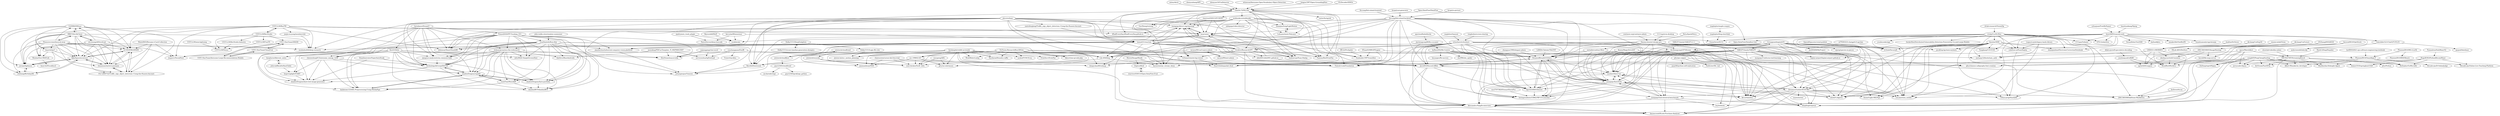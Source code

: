digraph G {
"wzc570738205/smartParsePro" -> "boringstudents/CHMLFRP-UI-Launcher" ["e"=1]
"outtable/confuse-9live" -> "SteamedBread2333/dctc" ["e"=1]
"outtable/confuse-9live" -> "Javis603/Discord-AIBot" ["e"=1]
"outtable/confuse-9live" -> "sun-jiao/osea_mobile" ["e"=1]
"outtable/confuse-9live" -> "mangopy/AutoTools" ["e"=1]
"lyc8503/2021-nju-software-engineering-textbook" -> "PhoenixZ810/OmniAlign-V" ["e"=1]
"USTCLLM/RecStudio" -> "USTCLLM/RecStudio-Industry"
"USTCLLM/RecStudio" -> "USTCLLM/RecFM"
"USTCLLM/RecStudio" -> "USTCLLM/FuxiTS"
"USTCLLM/RecStudio" -> "USTC-StarTeam/DR4SR"
"USTCLLM/RecStudio" -> "USTCLLM/Nexus"
"Pymmdrza/SoloMinerV2" -> "HugoXOX3/PythonBitcoinMiner" ["e"=1]
"Ytimed2020/PP-Tracking_GUi" -> "TechnologyAiGroup/DACER"
"Ytimed2020/PP-Tracking_GUi" -> "shadowDragons/rapidle"
"Ytimed2020/PP-Tracking_GUi" -> "itshyao/proxyless-llm-websearch"
"Ytimed2020/PP-Tracking_GUi" -> "balaboom123/ASL-Preprocessing-Using-MediaPipe"
"Ytimed2020/PP-Tracking_GUi" -> "jiangxue-analysis/nvim.comment-hide"
"Ytimed2020/PP-Tracking_GUi" -> "shadowDragons/byte-portfolio"
"Ytimed2020/PP-Tracking_GUi" -> "trashTian/MuLAAIP"
"Ytimed2020/PP-Tracking_GUi" -> "dianbaoBOT/dianbaoBOT"
"Ytimed2020/PP-Tracking_GUi" -> "chenweilong915/awesome_energy_LLM"
"Ytimed2020/PP-Tracking_GUi" -> "jianzhichun/industrial-computer-vision-platform"
"Ytimed2020/PP-Tracking_GUi" -> "jichangwajue/Tsmeow"
"Ytimed2020/PP-Tracking_GUi" -> "Johonsoy/SmartStashDB"
"Ytimed2020/PP-Tracking_GUi" -> "IvanHanloth/Boss-Key"
"Ytimed2020/PP-Tracking_GUi" -> "ShwStone/mcp-oi-wiki"
"Ytimed2020/PP-Tracking_GUi" -> "ielts0826/-SimpleScreenShot"
"apecloud/kubeblocks" -> "jinchengyang98/Re-ccscaner" ["e"=1]
"continew-org/continew-admin" -> "Daymychen/art-design-pro" ["e"=1]
"zhangyao1990/elegant-admin" -> "SteamedBread2333/dctc" ["e"=1]
"USTCLLM/FuxiTS" -> "USTCLLM/Nexus"
"USTCLLM/mini-lightning" -> "USTCLLM/Nexus"
"1229984599/nav" -> "xl1393/EMLDDMM"
"1229984599/nav" -> "AkkoSpace/ai-extract"
"1229984599/nav" -> "jwrepo/lightjson"
"1229984599/nav" -> "FLC-2005722/Traffic_sign_object_detection--Using-the-Huawei-Ascend--"
"1229984599/nav" -> "wllzhang/BirthdayRS"
"1229984599/nav" -> "itmanmax/mylove-pastpain"
"1229984599/nav" -> "HRET-Dev/AiClient"
"kercylan98/minotaur" -> "rocklile/abc"
"kercylan98/minotaur" -> "VisionVerse/SCCL"
"kercylan98/minotaur" -> "NaiveSteven/ideaz-lowcode"
"mlzxy/devit" -> "YifanXu74/MQ-Det" ["e"=1]
"Waite0603/Resume-vCard-Collection" -> "itmanmax/mylove-pastpain"
"Waite0603/Resume-vCard-Collection" -> "xl1393/EMLDDMM"
"Waite0603/Resume-vCard-Collection" -> "Jsaperrr/SocialNext"
"Waite0603/Resume-vCard-Collection" -> "FLC-2005722/Traffic_sign_object_detection--Using-the-Huawei-Ascend--"
"1111mp/nvm-desktop" -> "Daymychen/art-design-pro" ["e"=1]
"shenyunhang/APE" -> "YifanXu74/MQ-Det" ["e"=1]
"DYZhang09/SAM3D" -> "LMD0311/HERMES"
"DYZhang09/SAM3D" -> "PJLab-ADG/DetZero" ["e"=1]
"zhenyuw16/UniDetector" -> "YifanXu74/MQ-Det" ["e"=1]
"YifanXu74/MQ-Det" -> "mangopy/direct-rag-learning"
"YifanXu74/MQ-Det" -> "RavelloH/zestsend"
"YifanXu74/MQ-Det" -> "iocjs/unioc"
"YifanXu74/MQ-Det" -> "ifSadEveryDay/ifSadEveryDay.github.io"
"YifanXu74/MQ-Det" -> "Sunleader1997/transflow"
"YifanXu74/MQ-Det" -> "thalloerupt/Eazy-Dialog"
"YifanXu74/MQ-Det" -> "QuanjianSong/LightMotion"
"YifanXu74/MQ-Det" -> "FantasyBee/EchoPan"
"YifanXu74/MQ-Det" -> "Scodive/ResearchGPT"
"YifanXu74/MQ-Det" -> "GavZheng/wutong"
"YifanXu74/MQ-Det" -> "lumia431/reaction"
"YifanXu74/MQ-Det" -> "webhookx-io/webhookx"
"YifanXu74/MQ-Det" -> "meterXu/xgrok"
"YifanXu74/MQ-Det" -> "Luhuanz/meet-Pok-mon"
"YifanXu74/MQ-Det" -> "liyown/nextjs_stream_demo"
"witnessai/Awesome-Open-Vocabulary-Object-Detection" -> "YifanXu74/MQ-Det" ["e"=1]
"dilab-zju/self-speculative-decoding" -> "junzhang-zj/LoRAM" ["e"=1]
"liyupi/yuzi-generator" -> "lhccong/fish-island-backend" ["e"=1]
"HuLaSpark/HuLa" -> "Daymychen/art-design-pro" ["e"=1]
"opsre/WatchAlert" -> "jerryyudev/bjeea" ["e"=1]
"opsre/WatchAlert" -> "ZnDong/wget4Nginx" ["e"=1]
"opsre/WatchAlert" -> "dingdinglz/openai" ["e"=1]
"opsre/WatchAlert" -> "2061360308/InkStone-Markdown" ["e"=1]
"opsre/WatchAlert" -> "shizhl/CoAgents" ["e"=1]
"opsre/WatchAlert" -> "THUNLP-MT/StreamingBench" ["e"=1]
"lmarch2/pcf" -> "itmanmax/mylove-pastpain"
"lmarch2/pcf" -> "WenhaoYou1/WATLife"
"lmarch2/pcf" -> "AkkoSpace/ai-extract"
"lmarch2/pcf" -> "jwrepo/lightjson"
"a37836323/-chatgpt4.0-api-key" -> "h1thub/SecureJS" ["e"=1]
"LAMDA-Tabular/TALENT" -> "SteamedBread2333/dctc" ["e"=1]
"longzw1997/Open-GroundingDino" -> "YifanXu74/MQ-Det" ["e"=1]
"john-walks-slow/window-summoner" -> "IvanHanloth/Boss-Key" ["e"=1]
"DreamersGather/D14UIKit" -> "sun-jiao/osea_mobile"
"DreamersGather/D14UIKit" -> "mangopy/AutoTools"
"DreamersGather/D14UIKit" -> "shizhl/CoAgents"
"DreamersGather/D14UIKit" -> "mackee3/best-tizi"
"DreamersGather/D14UIKit" -> "Alt-er/timebox"
"DreamersGather/D14UIKit" -> "dingdinglz/openai"
"DreamersGather/D14UIKit" -> "YZhao-prog/SharkDB"
"DreamersGather/D14UIKit" -> "linyaocrush/DLsite-Purchase-Analyzer"
"DreamersGather/D14UIKit" -> "thuiar/Light-MILPopt" ["e"=1]
"DreamersGather/D14UIKit" -> "mazezen/zen" ["e"=1]
"DreamersGather/D14UIKit" -> "2061360308/InkStone-Markdown"
"DreamersGather/D14UIKit" -> "mangopy/tool-retrieval-benchmark"
"DreamersGather/D14UIKit" -> "Alessandro-Pang/fe-interview"
"zhh2001/zhh2001.github.io" -> "Javis603/Discord-AIBot"
"zhh2001/zhh2001.github.io" -> "mangopy/direct-rag-learning"
"UX-Decoder/DINOv" -> "YifanXu74/MQ-Det" ["e"=1]
"shizhl/CoAgents" -> "mackee3/best-tizi"
"xxxupeng/ADL" -> "qfcy/no-subclasses" ["e"=1]
"xxxupeng/ADL" -> "cool-chicken/Swift_Ielts" ["e"=1]
"epoll-j/auto_track_plugin" -> "rocklile/abc"
"epoll-j/auto_track_plugin" -> "NaiveSteven/ideaz-lowcode"
"HugoXOX3/PythonBitcoinMiner" -> "cool-chicken/Swift_Ielts"
"HugoXOX3/PythonBitcoinMiner" -> "domie1010/springboot1020"
"HugoXOX3/PythonBitcoinMiner" -> "Decade-qiu/Online-Live-Teaching-Platform"
"HugoXOX3/PythonBitcoinMiner" -> "HeZephyr/GoMicroKit"
"tonghohin/screen-sharing" -> "echoshare/echoshare" ["e"=1]
"USTCLLM/RecFM" -> "iocjs/unioc"
"USTCLLM/RecFM" -> "lumia431/reaction"
"USTCLLM/RecFM" -> "woshizhu444/deep-research"
"USTCLLM/RecFM" -> "USTCLLM/RecStudio"
"USTCLLM/RecFM" -> "Jsaperrr/SocialNext"
"USTCLLM/RecFM" -> "juejin-wuyang/memberclub"
"USTCLLM/RecFM" -> "ifSadEveryDay/ifSadEveryDay.github.io"
"USTCLLM/RecFM" -> "Johonsoy/SmartStashDB"
"USTCLLM/RecFM" -> "xl1393/EMLDDMM"
"USTCLLM/RecFM" -> "AkkoSpace/ai-extract"
"USTCLLM/RecFM" -> "jwrepo/lightjson"
"Daymychen/art-design-pro" -> "Qpu523/HDI-Dataset"
"Daymychen/art-design-pro" -> "mangopy/AutoTools"
"Daymychen/art-design-pro" -> "mackee3/best-tizi"
"Daymychen/art-design-pro" -> "SteamedBread2333/dctc"
"Daymychen/art-design-pro" -> "Qi-Zhangyang/GPT4Scene"
"Daymychen/art-design-pro" -> "Alessandro-Pang/fe-interview"
"Daymychen/art-design-pro" -> "dingdinglz/openai"
"Daymychen/art-design-pro" -> "Javis603/Discord-AIBot"
"Daymychen/art-design-pro" -> "shizhl/CoAgents"
"Daymychen/art-design-pro" -> "DreamersGather/D14UIKit"
"Daymychen/art-design-pro" -> "outtable/confuse-9live" ["e"=1]
"Daymychen/art-design-pro" -> "thuiar/Light-MILPopt" ["e"=1]
"Daymychen/art-design-pro" -> "sun-jiao/osea_mobile"
"Daymychen/art-design-pro" -> "mangopy/tool-retrieval-benchmark"
"Daymychen/art-design-pro" -> "Alt-er/timebox"
"cyhuajuan/FreeReNamer" -> "bent2685/transok-wails" ["e"=1]
"liyupi/yu-picture" -> "lhccong/fish-island-backend" ["e"=1]
"flymin/MagicDriveDiT" -> "Alt-er/timebox" ["e"=1]
"flymin/MagicDriveDiT" -> "SteamedBread2333/dctc" ["e"=1]
"flymin/MagicDriveDiT" -> "mangopy/AutoTools" ["e"=1]
"Open-DataFlow/DataFlow" -> "Open-DataFlow/Dataflow-Gen" ["e"=1]
"Open-DataFlow/DataFlow" -> "starriver030515/FUSION" ["e"=1]
"qfcy/pyc-zipper" -> "pypy66/python-self-replication"
"qfcy/pyc-zipper" -> "qfcy/chinese-calligraphy-font-creation"
"qfcy/pyc-zipper" -> "Thefirster/Db_Lab"
"dk-liang/UniSeg3D" -> "LMD0311/HERMES" ["e"=1]
"showlab/videollm-online" -> "THUNLP-MT/StreamingBench" ["e"=1]
"SkyworkAI/MoH" -> "rocklile/abc" ["e"=1]
"byRen2002/Re-Centris" -> "SteamedBread2333/dctc"
"byRen2002/Re-Centris" -> "Qpu523/HDI-Dataset"
"byRen2002/Re-Centris" -> "xhs996/xhs_spider" ["e"=1]
"byRen2002/Re-Centris" -> "Alt-er/timebox"
"byRen2002/Re-Centris" -> "boringstudents/CHMLFRP-UI-Launcher"
"byRen2002/Re-Centris" -> "heyangxu/Re-movery"
"USTC-StarTeam/DR4SR" -> "USTC-StarTeam/ChemEval"
"USTC-StarTeam/DR4SR" -> "USTC-StarTeam/Awesome-Large-Recommendation-Models"
"mangopy/AutoTools" -> "mackee3/best-tizi"
"mangopy/AutoTools" -> "Alt-er/timebox"
"mangopy/AutoTools" -> "SteamedBread2333/dctc"
"mangopy/AutoTools" -> "Qpu523/HDI-Dataset"
"mangopy/AutoTools" -> "shizhl/CoAgents"
"mangopy/AutoTools" -> "boringstudents/CHMLFRP-UI-Launcher"
"mangopy/AutoTools" -> "DreamersGather/D14UIKit"
"mangopy/AutoTools" -> "Alessandro-Pang/fe-interview"
"limuloo/3DIS" -> "YZhao-prog/SharkDB"
"limuloo/3DIS" -> "sun-jiao/osea_mobile"
"limuloo/3DIS" -> "DreamersGather/D14UIKit"
"limuloo/3DIS" -> "zhaoqianbiao/ElectronicCorrectionNotebook"
"limuloo/3DIS" -> "metang12/blockchain_auth"
"limuloo/3DIS" -> "h1thub/SecureJS"
"limuloo/3DIS" -> "2061360308/InkStone-Markdown"
"limuloo/3DIS" -> "javaKing-lgy/mini-mybatis" ["e"=1]
"limuloo/3DIS" -> "WoodRichWorld/cs"
"limuloo/3DIS" -> "codefuse-ai/EasyDeploy"
"limuloo/3DIS" -> "shizhl/CoAgents"
"limuloo/3DIS" -> "thuiar/Light-MILPopt" ["e"=1]
"limuloo/3DIS" -> "Fangkang515/CE3D" ["e"=1]
"limuloo/3DIS" -> "Alt-er/timebox"
"limuloo/3DIS" -> "Qi-Zhangyang/GPT4Scene"
"mapleplus/feng-shortlink" -> "VisionVerse/SCCL"
"dvlab-research/VisionZip" -> "ictnlp/LLaVA-Mini" ["e"=1]
"mapleplus/maple-coupon" -> "mapleplus/feng-shortlink"
"webhookx-io/webhookx" -> "iocjs/unioc"
"webhookx-io/webhookx" -> "ifSadEveryDay/ifSadEveryDay.github.io"
"webhookx-io/webhookx" -> "thalloerupt/Eazy-Dialog"
"webhookx-io/webhookx" -> "Sunleader1997/transflow"
"webhookx-io/webhookx" -> "mangopy/direct-rag-learning"
"webhookx-io/webhookx" -> "FantasyBee/EchoPan"
"webhookx-io/webhookx" -> "woshizhu444/deep-research"
"webhookx-io/webhookx" -> "QuanjianSong/LightMotion"
"webhookx-io/webhookx" -> "Fnlock1/codeFoundation"
"webhookx-io/webhookx" -> "GavZheng/wutong"
"webhookx-io/webhookx" -> "nidepapa/video-director"
"webhookx-io/webhookx" -> "Luhuanz/meet-Pok-mon"
"webhookx-io/webhookx" -> "liyown/nextjs_stream_demo"
"webhookx-io/webhookx" -> "Startr4ck/impacket-rbcd"
"webhookx-io/webhookx" -> "Johonsoy/SmartStashDB"
"sunshangquan/EnsIR" -> "Trnix/cf-ip-ddns"
"sunshangquan/EnsIR" -> "servicesshua/tgDowload"
"sunshangquan/EnsIR" -> "ShwStone/mcp-oi-wiki"
"sunshangquan/EnsIR" -> "EchoSecv/EchoPan"
"PhoenixZ810/MG-LLaVA" -> "PhoenixZ810/RISEBench" ["e"=1]
"PhoenixZ810/MG-LLaVA" -> "PhoenixZ810/OmniAlign-V"
"zetxtech/cloudfreed" -> "zetxtech/wssocks"
"zetxtech/cloudfreed" -> "zetxtech/cloudflyer"
"USTC-StarTeam/ChemEval" -> "USTC-StarTeam/Awesome-Large-Recommendation-Models"
"USTC-StarTeam/ChemEval" -> "USTC-StarTeam/DR4SR"
"USTC-StarTeam/Awesome-Large-Recommendation-Models" -> "USTC-StarTeam/ChemEval"
"USTC-StarTeam/Awesome-Large-Recommendation-Models" -> "USTC-StarTeam/DR4SR"
"Qpu523/HDI-Dataset" -> "SteamedBread2333/dctc"
"Qpu523/HDI-Dataset" -> "boringstudents/CHMLFRP-UI-Launcher"
"THUNLP-MT/StreamingBench" -> "HeZephyr/GoMicroKit"
"THUNLP-MT/StreamingBench" -> "ArtOcean/FastSFile"
"THUNLP-MT/StreamingBench" -> "Albert-Weasker/ai_developer"
"THUNLP-MT/StreamingBench" -> "Markbarkar/Arknight-Agent"
"THUNLP-MT/StreamingBench" -> "jerryyudev/bjeea"
"THUNLP-MT/StreamingBench" -> "qfcy/chinese-calligraphy-font-creation"
"THUNLP-MT/StreamingBench" -> "dingdinglz/openai"
"THUNLP-MT/StreamingBench" -> "qfcy/Python"
"USTCLLM/RecStudio-Industry" -> "USTCLLM/Nexus"
"trashTian/MuLAAIP" -> "shadowDragons/rapidle"
"trashTian/MuLAAIP" -> "dianbaoBOT/dianbaoBOT"
"trashTian/MuLAAIP" -> "balaboom123/ASL-Preprocessing-Using-MediaPipe"
"hesphoros/libevent_notes" -> "jehovahBlack/luHashTable"
"hesphoros/libevent_notes" -> "shadowDragons/byte-text-image-generator"
"IvanHanloth/Boss-Key" -> "jiangxue-analysis/nvim.comment-hide"
"IvanHanloth/Boss-Key" -> "TechnologyAiGroup/DACER"
"IvanHanloth/Boss-Key" -> "shadowDragons/rapidle"
"IvanHanloth/Boss-Key" -> "itshyao/proxyless-llm-websearch"
"IvanHanloth/Boss-Key" -> "balaboom123/ASL-Preprocessing-Using-MediaPipe"
"IvanHanloth/Boss-Key" -> "RavelloH/zestsend"
"IvanHanloth/Boss-Key" -> "jianzhichun/industrial-computer-vision-platform"
"IvanHanloth/Boss-Key" -> "trashTian/MuLAAIP"
"IvanHanloth/Boss-Key" -> "jichangwajue/Tsmeow"
"IvanHanloth/Boss-Key" -> "Johonsoy/SmartStashDB"
"IvanHanloth/Boss-Key" -> "dianbaoBOT/dianbaoBOT"
"IvanHanloth/Boss-Key" -> "Lily-404/blog"
"IvanHanloth/Boss-Key" -> "shadowDragons/byte-portfolio"
"IvanHanloth/Boss-Key" -> "QmDeve/BaseAndroidx"
"IvanHanloth/Boss-Key" -> "ielts0826/-SimpleScreenShot"
"zksdog-xyz/web3-monitor" -> "ag3nt420/csagent"
"zksdog-xyz/web3-monitor" -> "WoodRichWorld/cs"
"menoking/PIDCarTemplate_TI_MSPM0G3507" -> "QmDeve/BaseAndroidx"
"menoking/PIDCarTemplate_TI_MSPM0G3507" -> "servicesshua/tgDowload"
"menoking/PIDCarTemplate_TI_MSPM0G3507" -> "ShwStone/mcp-oi-wiki"
"ZegLeo/fluid" -> "starriver030515/Open-DataFlow-Eval"
"lingeringlight/START" -> "shadowDragons/byte-text-image-generator"
"starriver030515/Open-DataFlow-Eval" -> "ZegLeo/fluid"
"balaboom123/ASL-Preprocessing-Using-MediaPipe" -> "shadowDragons/rapidle"
"OpenAISpace/ai-trend-publish" -> "h1thub/SecureJS" ["e"=1]
"starriver030515/FUSION" -> "thalloerupt/Eazy-Dialog"
"starriver030515/FUSION" -> "Lily-404/blog"
"starriver030515/FUSION" -> "mangopy/direct-rag-learning"
"starriver030515/FUSION" -> "iocjs/unioc"
"jinchengyang98/Re-ccscaner" -> "byRen2002/Re-Centris"
"jinchengyang98/Re-ccscaner" -> "boringstudents/CHMLFRP-UI-Launcher"
"ictnlp/LLaVA-Mini" -> "zhaoqianbiao/ElectronicCorrectionNotebook"
"ictnlp/LLaVA-Mini" -> "sun-jiao/osea_mobile"
"ictnlp/LLaVA-Mini" -> "codefuse-ai/EasyDeploy"
"ictnlp/LLaVA-Mini" -> "thuiar/Light-MILPopt" ["e"=1]
"ictnlp/LLaVA-Mini" -> "ZackerRoo/Distributed-Vulnerability-Detection-Powered-by-Go-and-Large-Models" ["e"=1]
"ictnlp/LLaVA-Mini" -> "Fangkang515/CE3D" ["e"=1]
"ictnlp/LLaVA-Mini" -> "VisionVerse/SCCL"
"ictnlp/LLaVA-Mini" -> "DreamersGather/D14UIKit"
"ictnlp/LLaVA-Mini" -> "VPN-Geeko/free" ["e"=1]
"ictnlp/LLaVA-Mini" -> "youdeyunke/app" ["e"=1]
"ictnlp/LLaVA-Mini" -> "CCCpan/Gebaini"
"ictnlp/LLaVA-Mini" -> "shizhl/CoAgents"
"ictnlp/LLaVA-Mini" -> "limuloo/3DIS"
"ictnlp/LLaVA-Mini" -> "YZhao-prog/SharkDB"
"ictnlp/LLaVA-Mini" -> "2061360308/InkStone-Markdown"
"DolbyUUU/DeepEnlighten" -> "DolbyUUU/Logic-RL-Lite"
"DolbyUUU/DeepEnlighten" -> "DolbyUUU/event-timeline-generation-olympics"
"hanshuaikang/Nping" -> "bent2685/transok-wails" ["e"=1]
"Groupguanfang/arkTS" -> "SteamedBread2333/dctc"
"Groupguanfang/arkTS" -> "mangopy/AutoTools"
"Groupguanfang/arkTS" -> "boringstudents/CHMLFRP-UI-Launcher"
"Groupguanfang/arkTS" -> "Qpu523/HDI-Dataset"
"Groupguanfang/arkTS" -> "shizhl/CoAgents"
"Groupguanfang/arkTS" -> "Alt-er/timebox"
"Groupguanfang/arkTS" -> "mackee3/best-tizi"
"Groupguanfang/arkTS" -> "hajimi-airport/hajimi-airport.github.io"
"Groupguanfang/arkTS" -> "sun-jiao/osea_mobile"
"Groupguanfang/arkTS" -> "jie200408/MyProject" ["e"=1]
"Groupguanfang/arkTS" -> "h1thub/SecureJS"
"Groupguanfang/arkTS" -> "DreamersGather/D14UIKit"
"Groupguanfang/arkTS" -> "siporg/species-in-pieces" ["e"=1]
"Groupguanfang/arkTS" -> "javaKing-lgy/mini-mybatis" ["e"=1]
"Groupguanfang/arkTS" -> "VARGPT-family/VARGPT"
"juejin-wuyang/memberclub" -> "woshizhu444/deep-research"
"HRET-Dev/AiClient" -> "FLC-2005722/Traffic_sign_object_detection--Using-the-Huawei-Ascend--"
"HRET-Dev/AiClient" -> "itmanmax/mylove-pastpain"
"HRET-Dev/AiClient" -> "AkkoSpace/ai-extract"
"HRET-Dev/AiClient" -> "lmarch2/pcf"
"HRET-Dev/AiClient" -> "1229984599/nav"
"HRET-Dev/AiClient" -> "Pleasurecruise/linux-do-mcp"
"HRET-Dev/AiClient" -> "jwrepo/lightjson"
"HRET-Dev/AiClient" -> "wb-hwang/AINovelLab"
"HRET-Dev/AiClient" -> "xl1393/EMLDDMM"
"HRET-Dev/AiClient" -> "woshizhu444/deep-research"
"HRET-Dev/AiClient" -> "WenhaoYou1/WATLife"
"lumia431/reaction" -> "iocjs/unioc"
"lumia431/reaction" -> "mangopy/direct-rag-learning"
"lumia431/reaction" -> "RavelloH/zestsend"
"lumia431/reaction" -> "Javis603/Discord-AIBot"
"lumia431/reaction" -> "Scodive/ResearchGPT"
"lumia431/reaction" -> "woshizhu444/deep-research"
"lumia431/reaction" -> "Johonsoy/SmartStashDB"
"lumia431/reaction" -> "jichangwajue/Tsmeow"
"lumia431/reaction" -> "Jsaperrr/SocialNext"
"lumia431/reaction" -> "Lily-404/blog"
"lumia431/reaction" -> "jianzhichun/industrial-computer-vision-platform"
"lumia431/reaction" -> "FantasyBee/EchoPan"
"lumia431/reaction" -> "zhh2001/zhh2001.github.io"
"lumia431/reaction" -> "thalloerupt/Eazy-Dialog"
"lumia431/reaction" -> "SteamedBread2333/dctc"
"xl1393/EMLDDMM" -> "itmanmax/mylove-pastpain"
"xl1393/EMLDDMM" -> "AkkoSpace/ai-extract"
"xl1393/EMLDDMM" -> "FLC-2005722/Traffic_sign_object_detection--Using-the-Huawei-Ascend--"
"wb-hwang/AINovelLab" -> "HRET-Dev/AiClient"
"wb-hwang/AINovelLab" -> "jwrepo/lightjson"
"wb-hwang/AINovelLab" -> "FLC-2005722/Traffic_sign_object_detection--Using-the-Huawei-Ascend--"
"wb-hwang/AINovelLab" -> "itmanmax/mylove-pastpain"
"wb-hwang/AINovelLab" -> "AkkoSpace/ai-extract"
"wb-hwang/AINovelLab" -> "woshizhu444/deep-research"
"wb-hwang/AINovelLab" -> "1229984599/nav"
"wb-hwang/AINovelLab" -> "xl1393/EMLDDMM"
"wb-hwang/AINovelLab" -> "WenhaoYou1/WATLife"
"iocjs/unioc" -> "mangopy/direct-rag-learning"
"iocjs/unioc" -> "FantasyBee/EchoPan"
"iocjs/unioc" -> "lumia431/reaction"
"AkkoSpace/ai-extract" -> "jwrepo/lightjson"
"AkkoSpace/ai-extract" -> "wllzhang/BirthdayRS"
"AkkoSpace/ai-extract" -> "itmanmax/mylove-pastpain"
"AkkoSpace/ai-extract" -> "xl1393/EMLDDMM"
"jwrepo/lightjson" -> "AkkoSpace/ai-extract"
"jwrepo/lightjson" -> "wllzhang/BirthdayRS"
"mangopy/tool-retrieval-benchmark" -> "Alessandro-Pang/fe-interview"
"mangopy/tool-retrieval-benchmark" -> "linyaocrush/DLsite-Purchase-Analyzer"
"mangopy/tool-retrieval-benchmark" -> "mackee3/best-tizi"
"mangopy/tool-retrieval-benchmark" -> "ixcj/website"
"mangopy/tool-retrieval-benchmark" -> "mangopy/AutoTools"
"mangopy/tool-retrieval-benchmark" -> "dingdinglz/openai"
"xiaomi-mlab/Orion" -> "LMD0311/HERMES" ["e"=1]
"maplelost/lazyeat" -> "echoshare/echoshare" ["e"=1]
"LMD0311/HERMES" -> "WoodRichWorld/cs"
"LMD0311/HERMES" -> "ag3nt420/csagent"
"LMD0311/HERMES" -> "zksdog-xyz/web3-monitor"
"LMD0311/HERMES" -> "metang12/blockchain_auth"
"LMD0311/HERMES" -> "2061360308/InkStone-Markdown"
"dk-liang/UniFuture" -> "LMD0311/HERMES" ["e"=1]
"SYuan03/MM-IFEngine" -> "PhoenixZ810/OmniAlign-V" ["e"=1]
"SYuan03/MM-IFEngine" -> "Sunleader1997/transflow" ["e"=1]
"SYuan03/MM-IFEngine" -> "liyown/nextjs_stream_demo" ["e"=1]
"shalfun/DriVerse" -> "LMD0311/HERMES" ["e"=1]
"chenweilong915/awesome_energy_LLM" -> "TechnologyAiGroup/DACER"
"chenweilong915/awesome_energy_LLM" -> "shadowDragons/byte-text-image-generator"
"chenweilong915/awesome_energy_LLM" -> "shadowDragons/rapidle"
"chenweilong915/awesome_energy_LLM" -> "lingeringlight/START"
"chenweilong915/awesome_energy_LLM" -> "balaboom123/ASL-Preprocessing-Using-MediaPipe"
"bent2685/transok-wails" -> "zhaoqianbiao/ElectronicCorrectionNotebook"
"bent2685/transok-wails" -> "amakerlife/OneBotZX"
"bent2685/transok-wails" -> "VisionVerse/SCCL"
"bent2685/transok-wails" -> "VPN-Geeko/free" ["e"=1]
"bent2685/transok-wails" -> "CCCpan/Gebaini"
"bent2685/transok-wails" -> "huanhuanonly/cpp-kwargs" ["e"=1]
"bent2685/transok-wails" -> "rocklile/abc"
"bent2685/transok-wails" -> "codefuse-ai/EasyDeploy"
"bent2685/transok-wails" -> "YesianRohn/TextSSR"
"bent2685/transok-wails" -> "daifua/kfjlcx" ["e"=1]
"bent2685/transok-wails" -> "javaKing-lgy/mini-mybatis" ["e"=1]
"bent2685/transok-wails" -> "sun-jiao/osea_mobile"
"bent2685/transok-wails" -> "Open-DataFlow/Dataflow-Gen"
"bent2685/transok-wails" -> "anderweenfel/abcefg"
"bent2685/transok-wails" -> "tomridder521/ChatGPT-PLUS"
"LegacyLands/legacy-lands-library" -> "metang12/blockchain_auth"
"LegacyLands/legacy-lands-library" -> "codefuse-ai/EasyDeploy"
"LegacyLands/legacy-lands-library" -> "sun-jiao/osea_mobile"
"VARGPT-family/VARGPT-v1.1" -> "VARGPT-family/VARGPT" ["e"=1]
"yangb05/PengChengStarling" -> "ArtOcean/FastSFile"
"yangb05/PengChengStarling" -> "HeZephyr/GoMicroKit"
"yangb05/PengChengStarling" -> "Albert-Weasker/ai_developer"
"yangb05/PengChengStarling" -> "Markbarkar/Arknight-Agent"
"yangb05/PengChengStarling" -> "jerryyudev/bjeea"
"yangb05/PengChengStarling" -> "qfcy/chinese-calligraphy-font-creation"
"yangb05/PengChengStarling" -> "dingdinglz/openai"
"yangb05/PengChengStarling" -> "ixcj/website"
"yangb05/PengChengStarling" -> "Fnlock1/codeFoundation"
"yangb05/PengChengStarling" -> "ZnDong/wget4Nginx"
"yangb05/PengChengStarling" -> "domie1010/springboot1020"
"Moresl/ImageMinify" -> "ZegLeo/fluid"
"Moresl/ImageMinify" -> "liyown/nextjs_stream_demo"
"VARGPT-family/VARGPT" -> "boringstudents/CHMLFRP-UI-Launcher"
"VARGPT-family/VARGPT" -> "Qpu523/HDI-Dataset"
"VARGPT-family/VARGPT" -> "mangopy/AutoTools"
"VARGPT-family/VARGPT" -> "SteamedBread2333/dctc"
"VARGPT-family/VARGPT" -> "mackee3/best-tizi"
"VARGPT-family/VARGPT" -> "Alt-er/timebox"
"VARGPT-family/VARGPT" -> "hajimi-airport/hajimi-airport.github.io"
"VARGPT-family/VARGPT" -> "mangopy/tool-retrieval-benchmark"
"VARGPT-family/VARGPT" -> "mangopy/Confucius-tool-learning"
"VARGPT-family/VARGPT" -> "Alessandro-Pang/fe-interview"
"VARGPT-family/VARGPT" -> "Groupguanfang/arkTS"
"VARGPT-family/VARGPT" -> "shizhl/CoAgents"
"VARGPT-family/VARGPT" -> "linyaocrush/DLsite-Purchase-Analyzer"
"VARGPT-family/VARGPT" -> "DreamersGather/D14UIKit"
"VARGPT-family/VARGPT" -> "dingdinglz/openai"
"SteamedBread2333/dctc" -> "Qpu523/HDI-Dataset"
"SteamedBread2333/dctc" -> "Alt-er/timebox"
"SteamedBread2333/dctc" -> "mangopy/AutoTools"
"SteamedBread2333/dctc" -> "Javis603/Discord-AIBot"
"SteamedBread2333/dctc" -> "mackee3/best-tizi"
"SteamedBread2333/dctc" -> "boringstudents/CHMLFRP-UI-Launcher"
"lhccong/fish-island-backend" -> "Javis603/Discord-AIBot"
"lhccong/fish-island-backend" -> "123xiao/remote-log-viewer"
"lhccong/fish-island-backend" -> "Startr4ck/impacket-rbcd"
"lhccong/fish-island-backend" -> "Alessandro-Pang/fe-interview"
"lhccong/fish-island-backend" -> "Qpu523/HDI-Dataset"
"lhccong/fish-island-backend" -> "Fnlock1/codeFoundation"
"lhccong/fish-island-backend" -> "mackee3/best-tizi"
"lhccong/fish-island-backend" -> "iocjs/unioc"
"lhccong/fish-island-backend" -> "SteamedBread2333/dctc"
"lhccong/fish-island-backend" -> "Scodive/ResearchGPT"
"lhccong/fish-island-backend" -> "mangopy/direct-rag-learning"
"lhccong/fish-island-backend" -> "boringstudents/CHMLFRP-UI-Launcher"
"lhccong/fish-island-backend" -> "dongyuhao66/solanaj"
"lhccong/fish-island-backend" -> "linyaocrush/DLsite-Purchase-Analyzer"
"lhccong/fish-island-backend" -> "mangopy/AutoTools"
"mangopy/direct-rag-learning" -> "iocjs/unioc"
"mangopy/direct-rag-learning" -> "RavelloH/zestsend"
"mangopy/direct-rag-learning" -> "thalloerupt/Eazy-Dialog"
"zetxtech/cloudflyer" -> "gua12345/cloudfreed"
"zetxtech/cloudflyer" -> "zetxtech/cloudfreed"
"DolbyUUU/event-timeline-generation-olympics" -> "DolbyUUU/DeepEnlighten"
"DolbyUUU/Logic-RL-Lite" -> "jiewen-lai/ncc_motion_planning"
"lhccong/fish-island-frontend" -> "lhccong/fish-island-backend" ["e"=1]
"pluveto/daan" -> "jichangwajue/Tsmeow"
"pluveto/daan" -> "mangopy/direct-rag-learning"
"pluveto/daan" -> "jianzhichun/industrial-computer-vision-platform"
"pluveto/daan" -> "RavelloH/zestsend"
"pluveto/daan" -> "Lily-404/blog"
"pluveto/daan" -> "Javis603/Discord-AIBot"
"pluveto/daan" -> "TechnologyAiGroup/DACER"
"pluveto/daan" -> "Johonsoy/SmartStashDB"
"pluveto/daan" -> "Scodive/ResearchGPT"
"pluveto/daan" -> "jiangxue-analysis/nvim.comment-hide"
"pluveto/daan" -> "iocjs/unioc"
"pluveto/daan" -> "shadowDragons/byte-portfolio"
"pluveto/daan" -> "yantufenglang/Traffic_sign_object_detection--Using-the-Huawei-Ascend--"
"pluveto/daan" -> "liyown/nextjs_stream_demo"
"pluveto/daan" -> "lumia431/reaction"
"PhoenixZ810/OmniAlign-V" -> "Decade-qiu/Online-Live-Teaching-Platform"
"PhoenixZ810/OmniAlign-V" -> "HeZephyr/GoMicroKit"
"PhoenixZ810/OmniAlign-V" -> "Decade-qiu/D-OnlineJudge"
"PhoenixZ810/OmniAlign-V" -> "ArtOcean/FastSFile"
"PhoenixZ810/OmniAlign-V" -> "Albert-Weasker/ai_developer"
"PhoenixZ810/OmniAlign-V" -> "Markbarkar/Arknight-Agent"
"DuanInnovator/SuperAutoStudy" -> "shadowDragons/byte-text-image-generator"
"DuanInnovator/SuperAutoStudy" -> "TechnologyAiGroup/DACER"
"Qi-Zhangyang/GPT4Scene" -> "dingdinglz/openai"
"Qi-Zhangyang/GPT4Scene" -> "Qpu523/HDI-Dataset"
"Qi-Zhangyang/GPT4Scene" -> "Javis603/Discord-AIBot"
"Qi-Zhangyang/GPT4Scene" -> "mangopy/AutoTools"
"Qi-Zhangyang/GPT4Scene" -> "mackee3/best-tizi"
"Qi-Zhangyang/GPT4Scene" -> "Alessandro-Pang/fe-interview"
"Qi-Zhangyang/GPT4Scene" -> "Alt-er/timebox"
"Qi-Zhangyang/GPT4Scene" -> "DreamersGather/D14UIKit"
"Qi-Zhangyang/GPT4Scene" -> "SteamedBread2333/dctc"
"Qi-Zhangyang/GPT4Scene" -> "sun-jiao/osea_mobile"
"Qi-Zhangyang/GPT4Scene" -> "linyaocrush/DLsite-Purchase-Analyzer"
"Qi-Zhangyang/GPT4Scene" -> "boringstudents/CHMLFRP-UI-Launcher"
"Qi-Zhangyang/GPT4Scene" -> "mangopy/tool-retrieval-benchmark"
"Qi-Zhangyang/GPT4Scene" -> "YZhao-prog/SharkDB"
"Qi-Zhangyang/GPT4Scene" -> "metang12/blockchain_auth"
"bytedance/DreamO" -> "TechnologyAiGroup/DACER" ["e"=1]
"bytedance/DreamO" -> "itshyao/proxyless-llm-websearch" ["e"=1]
"bytedance/DreamO" -> "chenweilong915/awesome_energy_LLM" ["e"=1]
"bytedance/DreamO" -> "Koril33/bilix" ["e"=1]
"bytedance/DreamO" -> "shadowDragons/byte-text-image-generator" ["e"=1]
"bytedance/DreamO" -> "Ytimed2020/PP-Tracking_GUi" ["e"=1]
"bytedance/DreamO" -> "jiangxue-analysis/nvim.comment-hide" ["e"=1]
"bytedance/DreamO" -> "Johonsoy/SmartStashDB" ["e"=1]
"bytedance/DreamO" -> "shadowDragons/rapidle" ["e"=1]
"codefuse-ai/EasyDeploy" -> "YZhao-prog/SharkDB"
"EnVision-Research/Kiss3DGen" -> "jiewen-lai/ncc_motion_planning"
"EnVision-Research/Kiss3DGen" -> "jianmanlincjx/NSD"
"EnVision-Research/Kiss3DGen" -> "dongyuhao66/solanaj"
"EnVision-Research/Kiss3DGen" -> "Fnlock1/codeFoundation"
"EnVision-Research/Kiss3DGen" -> "likesrt/one-qrcode-php"
"EnVision-Research/Kiss3DGen" -> "NyxAzrael/foundry-raffle"
"EnVision-Research/Kiss3DGen" -> "Startr4ck/impacket-rbcd"
"EnVision-Research/Kiss3DGen" -> "zzc-1998/Q-SiT"
"EnVision-Research/Kiss3DGen" -> "cool-chicken/Swift_Ielts"
"EnVision-Research/Kiss3DGen" -> "ixcj/website"
"EnVision-Research/Kiss3DGen" -> "synbol/TCM-Nvwa"
"EnVision-Research/Kiss3DGen" -> "qfcy/no-subclasses"
"EnVision-Research/Kiss3DGen" -> "WishMelz/cLodop"
"EnVision-Research/Kiss3DGen" -> "123xiao/remote-log-viewer"
"EnVision-Research/Kiss3DGen" -> "dingdinglz/openai"
"Pleasurecruise/linux-do-mcp" -> "itmanmax/mylove-pastpain"
"Pleasurecruise/linux-do-mcp" -> "xl1393/EMLDDMM"
"Pleasurecruise/linux-do-mcp" -> "FLC-2005722/Traffic_sign_object_detection--Using-the-Huawei-Ascend--"
"Pleasurecruise/linux-do-mcp" -> "AkkoSpace/ai-extract"
"Pleasurecruise/linux-do-mcp" -> "WenhaoYou1/WATLife"
"Pleasurecruise/linux-do-mcp" -> "lmarch2/pcf"
"Pleasurecruise/linux-do-mcp" -> "HRET-Dev/AiClient"
"Pleasurecruise/linux-do-mcp" -> "wllzhang/BirthdayRS"
"Pleasurecruise/linux-do-mcp" -> "Jsaperrr/SocialNext"
"Pleasurecruise/linux-do-mcp" -> "jwrepo/lightjson"
"Pleasurecruise/linux-do-mcp" -> "woshizhu444/deep-research"
"Pleasurecruise/linux-do-mcp" -> "1229984599/nav"
"Luhuanz/meet-Pok-mon" -> "QuanjianSong/LightMotion"
"Javis603/Discord-AIBot" -> "Alessandro-Pang/fe-interview"
"Javis603/Discord-AIBot" -> "linyaocrush/DLsite-Purchase-Analyzer"
"Javis603/Discord-AIBot" -> "mackee3/best-tizi"
"Javis603/Discord-AIBot" -> "SteamedBread2333/dctc"
"Javis603/Discord-AIBot" -> "Qpu523/HDI-Dataset"
"Mark12Ding/Dispider" -> "THUNLP-MT/StreamingBench" ["e"=1]
"echoshare/echoshare" -> "Javis603/Discord-AIBot"
"echoshare/echoshare" -> "123xiao/remote-log-viewer"
"echoshare/echoshare" -> "Alessandro-Pang/fe-interview"
"echoshare/echoshare" -> "Qpu523/HDI-Dataset"
"echoshare/echoshare" -> "mackee3/best-tizi"
"echoshare/echoshare" -> "SteamedBread2333/dctc"
"echoshare/echoshare" -> "boringstudents/CHMLFRP-UI-Launcher"
"echoshare/echoshare" -> "Qi-Zhangyang/GPT4Scene"
"echoshare/echoshare" -> "Alt-er/timebox"
"echoshare/echoshare" -> "linyaocrush/DLsite-Purchase-Analyzer"
"echoshare/echoshare" -> "Startr4ck/impacket-rbcd"
"echoshare/echoshare" -> "Fnlock1/codeFoundation"
"echoshare/echoshare" -> "mangopy/AutoTools"
"echoshare/echoshare" -> "mangopy/tool-retrieval-benchmark"
"echoshare/echoshare" -> "Scodive/ResearchGPT"
"mackee3/best-tizi" -> "Alessandro-Pang/fe-interview"
"mackee3/best-tizi" -> "mangopy/AutoTools"
"JiuZero/z0scan" -> "2061360308/InkStone-Markdown" ["e"=1]
"linyaocrush/DLsite-Purchase-Analyzer" -> "Alessandro-Pang/fe-interview"
"Alessandro-Pang/fe-interview" -> "linyaocrush/DLsite-Purchase-Analyzer"
"Scodive/ResearchGPT" -> "Javis603/Discord-AIBot"
"Scodive/ResearchGPT" -> "iocjs/unioc"
"Scodive/ResearchGPT" -> "mangopy/direct-rag-learning"
"Scodive/ResearchGPT" -> "RavelloH/zestsend"
"Scodive/ResearchGPT" -> "zhh2001/zhh2001.github.io"
"Scodive/ResearchGPT" -> "thalloerupt/Eazy-Dialog"
"Scodive/ResearchGPT" -> "FantasyBee/EchoPan"
"Scodive/ResearchGPT" -> "Lily-404/blog"
"Scodive/ResearchGPT" -> "123xiao/remote-log-viewer"
"Scodive/ResearchGPT" -> "lumia431/reaction"
"Scodive/ResearchGPT" -> "Alessandro-Pang/fe-interview"
"chawuciren/cursor-ide-free-trial" -> "jianmanlincjx/NSD" ["e"=1]
"chawuciren/cursor-ide-free-trial" -> "cool-chicken/Swift_Ielts" ["e"=1]
"chawuciren/cursor-ide-free-trial" -> "qfcy/chinese-calligraphy-font-creation" ["e"=1]
"Lily-404/blog" -> "RavelloH/zestsend"
"Lily-404/blog" -> "mangopy/direct-rag-learning"
"Lily-404/blog" -> "liyown/nextjs_stream_demo"
"gua12345/cloudfreed" -> "axcda/sider2api" ["e"=1]
"gua12345/cloudfreed" -> "gua12345/grok2api_python"
"mrzym99/nest-admin" -> "mrzym99/vue3-naive-admin"
"itmanmax/mylove-pastpain" -> "xl1393/EMLDDMM"
"itmanmax/mylove-pastpain" -> "FLC-2005722/Traffic_sign_object_detection--Using-the-Huawei-Ascend--"
"itmanmax/mylove-pastpain" -> "AkkoSpace/ai-extract"
"WenhaoYou1/WATLife" -> "lmarch2/Excalibur2"
"FLC-2005722/Traffic_sign_object_detection--Using-the-Huawei-Ascend--" -> "itmanmax/mylove-pastpain"
"FLC-2005722/Traffic_sign_object_detection--Using-the-Huawei-Ascend--" -> "xl1393/EMLDDMM"
"FantasyBee/EchoPan" -> "iocjs/unioc"
"shadowDragons/byte-portfolio" -> "shadowDragons/rapidle"
"shadowDragons/byte-portfolio" -> "dianbaoBOT/dianbaoBOT"
"jianzhichun/industrial-computer-vision-platform" -> "jichangwajue/Tsmeow"
"shadowDragons/rapidle" -> "balaboom123/ASL-Preprocessing-Using-MediaPipe"
"shadowDragons/rapidle" -> "trashTian/MuLAAIP"
"shadowDragons/rapidle" -> "shadowDragons/byte-portfolio"
"shadowDragons/rapidle" -> "TechnologyAiGroup/DACER"
"RavelloH/zestsend" -> "jichangwajue/Tsmeow"
"jiangxue-analysis/nvim.comment-hide" -> "TechnologyAiGroup/DACER"
"TechnologyAiGroup/DACER" -> "shadowDragons/rapidle"
"TechnologyAiGroup/DACER" -> "dianbaoBOT/dianbaoBOT"
"TechnologyAiGroup/DACER" -> "shadowDragons/byte-text-image-generator"
"itshyao/proxyless-llm-websearch" -> "shadowDragons/rapidle"
"itshyao/proxyless-llm-websearch" -> "balaboom123/ASL-Preprocessing-Using-MediaPipe"
"itshyao/proxyless-llm-websearch" -> "TechnologyAiGroup/DACER"
"itshyao/proxyless-llm-websearch" -> "jiangxue-analysis/nvim.comment-hide"
"itshyao/proxyless-llm-websearch" -> "trashTian/MuLAAIP"
"itshyao/proxyless-llm-websearch" -> "ShwStone/mcp-oi-wiki"
"itshyao/proxyless-llm-websearch" -> "ielts0826/-SimpleScreenShot"
"itshyao/proxyless-llm-websearch" -> "shadowDragons/byte-text-image-generator"
"itshyao/proxyless-llm-websearch" -> "dianbaoBOT/dianbaoBOT"
"itshyao/proxyless-llm-websearch" -> "QmDeve/BaseAndroidx"
"itshyao/proxyless-llm-websearch" -> "shadowDragons/byte-portfolio"
"liyedanpdx/reddit-ai-trends" -> "Startr4ck/impacket-rbcd"
"liyedanpdx/reddit-ai-trends" -> "Fnlock1/codeFoundation"
"liyedanpdx/reddit-ai-trends" -> "dongyuhao66/solanaj"
"liyedanpdx/reddit-ai-trends" -> "jianmanlincjx/NSD"
"liyedanpdx/reddit-ai-trends" -> "123xiao/remote-log-viewer"
"liyedanpdx/reddit-ai-trends" -> "jiewen-lai/ncc_motion_planning"
"liyedanpdx/reddit-ai-trends" -> "cool-chicken/Swift_Ielts"
"liyedanpdx/reddit-ai-trends" -> "likesrt/one-qrcode-php"
"liyedanpdx/reddit-ai-trends" -> "qfcy/no-subclasses"
"liyedanpdx/reddit-ai-trends" -> "zzc-1998/Q-SiT"
"liyedanpdx/reddit-ai-trends" -> "Alessandro-Pang/fe-interview"
"liyedanpdx/reddit-ai-trends" -> "Jsaperrr/SocialNext"
"liyedanpdx/reddit-ai-trends" -> "synbol/TCM-Nvwa"
"liyedanpdx/reddit-ai-trends" -> "NyxAzrael/foundry-raffle"
"liyedanpdx/reddit-ai-trends" -> "WishMelz/cLodop"
"tomridder521/ChatGPT-PLUS" -> "anderweenfel/abcefg"
"tomridder521/ChatGPT-PLUS" -> "ipspoof/datebase"
"junzhang-zj/LoRAM" -> "WoodRichWorld/cs"
"junzhang-zj/LoRAM" -> "ag3nt420/csagent"
"Koril33/bilix" -> "shadowDragons/byte-text-image-generator"
"Koril33/bilix" -> "TechnologyAiGroup/DACER"
"Koril33/bilix" -> "dianbaoBOT/dianbaoBOT"
"Koril33/bilix" -> "shadowDragons/rapidle"
"Koril33/bilix" -> "ShwStone/mcp-oi-wiki"
"Koril33/bilix" -> "lingeringlight/START"
"Koril33/bilix" -> "shadowDragons/byte-portfolio"
"Koril33/bilix" -> "chenweilong915/awesome_energy_LLM"
"Koril33/bilix" -> "jiangxue-analysis/nvim.comment-hide"
"Koril33/bilix" -> "hesphoros/libevent_notes"
"Koril33/bilix" -> "balaboom123/ASL-Preprocessing-Using-MediaPipe"
"Koril33/bilix" -> "ielts0826/-SimpleScreenShot"
"Auroral0810/OptiStock" -> "2061360308/S3ImageHosting"
"Auroral0810/OptiStock" -> "kuroill/file-map-server"
"Auroral0810/OptiStock" -> "WoodRichWorld/cs"
"2061360308/S3ImageHosting" -> "zksdog-xyz/web3-monitor"
"2061360308/S3ImageHosting" -> "ag3nt420/csagent"
"2061360308/S3ImageHosting" -> "WoodRichWorld/cs"
"2061360308/S3ImageHosting" -> "kuroill/file-map-server"
"fff122/PicSpider" -> "Sunleader1997/transflow"
"zzc-1998/Q-SiT" -> "cool-chicken/Swift_Ielts"
"zzc-1998/Q-SiT" -> "jianmanlincjx/NSD"
"zzc-1998/Q-SiT" -> "Fnlock1/codeFoundation"
"zzc-1998/Q-SiT" -> "qfcy/no-subclasses"
"123xiao/remote-log-viewer" -> "Startr4ck/impacket-rbcd"
"123xiao/remote-log-viewer" -> "Alessandro-Pang/fe-interview"
"123xiao/remote-log-viewer" -> "dongyuhao66/solanaj"
"zetxtech/wssocks" -> "cool-chicken/Swift_Ielts"
"zetxtech/wssocks" -> "jianmanlincjx/NSD"
"wllzhang/BirthdayRS" -> "AkkoSpace/ai-extract"
"wllzhang/BirthdayRS" -> "jwrepo/lightjson"
"QuanjianSong/LightMotion" -> "Luhuanz/meet-Pok-mon"
"oujiangping/chat-excel" -> "servicesshua/tgDowload"
"oujiangping/chat-excel" -> "ShwStone/mcp-oi-wiki"
"jehovahBlack/luHashTable" -> "hesphoros/libevent_notes"
"jehovahBlack/luHashTable" -> "lingeringlight/START"
"yantufenglang/Traffic_sign_object_detection--Using-the-Huawei-Ascend--" -> "liyown/nextjs_stream_demo"
"mrzym99/vue3-naive-admin" -> "mrzym99/nest-admin"
"mrzym99/vue3-naive-admin" -> "EchoSecv/EchoPan"
"wzc570738205/smartParsePro" ["l"="-54.61,17.77", "c"=601]
"boringstudents/CHMLFRP-UI-Launcher" ["l"="-55.264,-10.768"]
"outtable/confuse-9live" ["l"="-55.162,-11.155", "c"=365]
"SteamedBread2333/dctc" ["l"="-55.275,-10.737"]
"Javis603/Discord-AIBot" ["l"="-55.291,-10.707"]
"sun-jiao/osea_mobile" ["l"="-55.176,-10.708"]
"mangopy/AutoTools" ["l"="-55.257,-10.729"]
"lyc8503/2021-nju-software-engineering-textbook" ["l"="-4.995,19.529", "c"=564]
"PhoenixZ810/OmniAlign-V" ["l"="-55.528,-10.757"]
"USTCLLM/RecStudio" ["l"="-55.374,-10.524"]
"USTCLLM/RecStudio-Industry" ["l"="-55.376,-10.496"]
"USTCLLM/RecFM" ["l"="-55.386,-10.594"]
"USTCLLM/FuxiTS" ["l"="-55.356,-10.507"]
"USTC-StarTeam/DR4SR" ["l"="-55.384,-10.466"]
"USTCLLM/Nexus" ["l"="-55.359,-10.492"]
"Pymmdrza/SoloMinerV2" ["l"="-16.898,10.422", "c"=303]
"HugoXOX3/PythonBitcoinMiner" ["l"="-55.503,-10.708"]
"Ytimed2020/PP-Tracking_GUi" ["l"="-55.389,-10.765"]
"TechnologyAiGroup/DACER" ["l"="-55.396,-10.776"]
"shadowDragons/rapidle" ["l"="-55.39,-10.787"]
"itshyao/proxyless-llm-websearch" ["l"="-55.382,-10.797"]
"balaboom123/ASL-Preprocessing-Using-MediaPipe" ["l"="-55.401,-10.785"]
"jiangxue-analysis/nvim.comment-hide" ["l"="-55.364,-10.773"]
"shadowDragons/byte-portfolio" ["l"="-55.376,-10.772"]
"trashTian/MuLAAIP" ["l"="-55.373,-10.785"]
"dianbaoBOT/dianbaoBOT" ["l"="-55.384,-10.782"]
"chenweilong915/awesome_energy_LLM" ["l"="-55.41,-10.796"]
"jianzhichun/industrial-computer-vision-platform" ["l"="-55.369,-10.734"]
"jichangwajue/Tsmeow" ["l"="-55.373,-10.721"]
"Johonsoy/SmartStashDB" ["l"="-55.374,-10.688"]
"IvanHanloth/Boss-Key" ["l"="-55.373,-10.755"]
"ShwStone/mcp-oi-wiki" ["l"="-55.391,-10.833"]
"ielts0826/-SimpleScreenShot" ["l"="-55.366,-10.793"]
"apecloud/kubeblocks" ["l"="51.069,2.686", "c"=85]
"jinchengyang98/Re-ccscaner" ["l"="-55.255,-10.843"]
"continew-org/continew-admin" ["l"="-3.499,11.059", "c"=15]
"Daymychen/art-design-pro" ["l"="-55.235,-10.73"]
"zhangyao1990/elegant-admin" ["l"="-55.172,-11.13", "c"=365]
"USTCLLM/mini-lightning" ["l"="-55.346,-10.468"]
"1229984599/nav" ["l"="-55.445,-10.559"]
"xl1393/EMLDDMM" ["l"="-55.42,-10.56"]
"AkkoSpace/ai-extract" ["l"="-55.424,-10.571"]
"jwrepo/lightjson" ["l"="-55.427,-10.584"]
"FLC-2005722/Traffic_sign_object_detection--Using-the-Huawei-Ascend--" ["l"="-55.437,-10.545"]
"wllzhang/BirthdayRS" ["l"="-55.447,-10.583"]
"itmanmax/mylove-pastpain" ["l"="-55.433,-10.555"]
"HRET-Dev/AiClient" ["l"="-55.433,-10.564"]
"kercylan98/minotaur" ["l"="-55.044,-10.59"]
"rocklile/abc" ["l"="-55.065,-10.605"]
"VisionVerse/SCCL" ["l"="-55.075,-10.633"]
"NaiveSteven/ideaz-lowcode" ["l"="-55.03,-10.558"]
"mlzxy/devit" ["l"="48.566,30.245", "c"=191]
"YifanXu74/MQ-Det" ["l"="-55.332,-10.634"]
"Waite0603/Resume-vCard-Collection" ["l"="-55.413,-10.545"]
"Jsaperrr/SocialNext" ["l"="-55.397,-10.615"]
"1111mp/nvm-desktop" ["l"="-3.239,-35.653", "c"=246]
"shenyunhang/APE" ["l"="48.647,30.18", "c"=191]
"DYZhang09/SAM3D" ["l"="-55.046,-10.776"]
"LMD0311/HERMES" ["l"="-55.101,-10.766"]
"PJLab-ADG/DetZero" ["l"="64.558,11.184", "c"=61]
"zhenyuw16/UniDetector" ["l"="48.6,30.278", "c"=191]
"mangopy/direct-rag-learning" ["l"="-55.328,-10.668"]
"RavelloH/zestsend" ["l"="-55.355,-10.697"]
"iocjs/unioc" ["l"="-55.338,-10.655"]
"ifSadEveryDay/ifSadEveryDay.github.io" ["l"="-55.362,-10.608"]
"Sunleader1997/transflow" ["l"="-55.323,-10.594"]
"thalloerupt/Eazy-Dialog" ["l"="-55.321,-10.648"]
"QuanjianSong/LightMotion" ["l"="-55.336,-10.605"]
"FantasyBee/EchoPan" ["l"="-55.355,-10.651"]
"Scodive/ResearchGPT" ["l"="-55.321,-10.682"]
"GavZheng/wutong" ["l"="-55.319,-10.612"]
"lumia431/reaction" ["l"="-55.347,-10.67"]
"webhookx-io/webhookx" ["l"="-55.356,-10.636"]
"meterXu/xgrok" ["l"="-55.298,-10.605"]
"Luhuanz/meet-Pok-mon" ["l"="-55.346,-10.613"]
"liyown/nextjs_stream_demo" ["l"="-55.343,-10.704"]
"witnessai/Awesome-Open-Vocabulary-Object-Detection" ["l"="48.608,30.245", "c"=191]
"dilab-zju/self-speculative-decoding" ["l"="38.931,-0.376", "c"=39]
"junzhang-zj/LoRAM" ["l"="-55.072,-10.814"]
"liyupi/yuzi-generator" ["l"="-4.108,14.748", "c"=92]
"lhccong/fish-island-backend" ["l"="-55.311,-10.704"]
"HuLaSpark/HuLa" ["l"="-3.333,-35.596", "c"=246]
"opsre/WatchAlert" ["l"="8.747,-5.617", "c"=278]
"jerryyudev/bjeea" ["l"="-55.45,-10.78"]
"ZnDong/wget4Nginx" ["l"="-55.462,-10.797"]
"dingdinglz/openai" ["l"="-55.323,-10.736"]
"2061360308/InkStone-Markdown" ["l"="-55.149,-10.723"]
"shizhl/CoAgents" ["l"="-55.206,-10.722"]
"THUNLP-MT/StreamingBench" ["l"="-55.462,-10.768"]
"lmarch2/pcf" ["l"="-55.454,-10.57"]
"WenhaoYou1/WATLife" ["l"="-55.461,-10.558"]
"a37836323/-chatgpt4.0-api-key" ["l"="-54.622,17.851", "c"=601]
"h1thub/SecureJS" ["l"="-55.175,-10.769"]
"LAMDA-Tabular/TALENT" ["l"="-55.189,-11.164", "c"=365]
"longzw1997/Open-GroundingDino" ["l"="48.671,30.192", "c"=191]
"john-walks-slow/window-summoner" ["l"="-47.458,9.724", "c"=489]
"DreamersGather/D14UIKit" ["l"="-55.221,-10.712"]
"mackee3/best-tizi" ["l"="-55.258,-10.712"]
"Alt-er/timebox" ["l"="-55.235,-10.757"]
"YZhao-prog/SharkDB" ["l"="-55.184,-10.693"]
"linyaocrush/DLsite-Purchase-Analyzer" ["l"="-55.264,-10.695"]
"thuiar/Light-MILPopt" ["l"="-55.205,-11.131", "c"=365]
"mazezen/zen" ["l"="-55.192,-11.131", "c"=365]
"mangopy/tool-retrieval-benchmark" ["l"="-55.278,-10.719"]
"Alessandro-Pang/fe-interview" ["l"="-55.281,-10.697"]
"zhh2001/zhh2001.github.io" ["l"="-55.299,-10.67"]
"UX-Decoder/DINOv" ["l"="48.702,30.159", "c"=191]
"xxxupeng/ADL" ["l"="65.176,5.165", "c"=415]
"qfcy/no-subclasses" ["l"="-55.428,-10.656"]
"cool-chicken/Swift_Ielts" ["l"="-55.458,-10.677"]
"epoll-j/auto_track_plugin" ["l"="-55.057,-10.56"]
"domie1010/springboot1020" ["l"="-55.478,-10.723"]
"Decade-qiu/Online-Live-Teaching-Platform" ["l"="-55.535,-10.725"]
"HeZephyr/GoMicroKit" ["l"="-55.495,-10.74"]
"tonghohin/screen-sharing" ["l"="46.399,-0.719", "c"=542]
"echoshare/echoshare" ["l"="-55.298,-10.725"]
"woshizhu444/deep-research" ["l"="-55.407,-10.602"]
"juejin-wuyang/memberclub" ["l"="-55.433,-10.603"]
"Qpu523/HDI-Dataset" ["l"="-55.272,-10.753"]
"Qi-Zhangyang/GPT4Scene" ["l"="-55.241,-10.712"]
"cyhuajuan/FreeReNamer" ["l"="46.429,-0.967", "c"=542]
"bent2685/transok-wails" ["l"="-55.082,-10.666"]
"liyupi/yu-picture" ["l"="-4.054,14.734", "c"=92]
"flymin/MagicDriveDiT" ["l"="-55.145,-11.17", "c"=365]
"Open-DataFlow/DataFlow" ["l"="59.681,9.977", "c"=274]
"Open-DataFlow/Dataflow-Gen" ["l"="-55.038,-10.684"]
"starriver030515/FUSION" ["l"="-55.305,-10.651"]
"qfcy/pyc-zipper" ["l"="-55.526,-10.84"]
"pypy66/python-self-replication" ["l"="-55.537,-10.868"]
"qfcy/chinese-calligraphy-font-creation" ["l"="-55.485,-10.8"]
"Thefirster/Db_Lab" ["l"="-55.554,-10.851"]
"dk-liang/UniSeg3D" ["l"="65.151,11.765", "c"=203]
"showlab/videollm-online" ["l"="47.64,30.159", "c"=254]
"SkyworkAI/MoH" ["l"="-55.288,-11.117", "c"=365]
"byRen2002/Re-Centris" ["l"="-55.244,-10.807"]
"xhs996/xhs_spider" ["l"="-55.114,-11.18", "c"=365]
"heyangxu/Re-movery" ["l"="-55.213,-10.878"]
"USTC-StarTeam/ChemEval" ["l"="-55.397,-10.447"]
"USTC-StarTeam/Awesome-Large-Recommendation-Models" ["l"="-55.383,-10.439"]
"limuloo/3DIS" ["l"="-55.172,-10.729"]
"zhaoqianbiao/ElectronicCorrectionNotebook" ["l"="-55.121,-10.684"]
"metang12/blockchain_auth" ["l"="-55.152,-10.747"]
"javaKing-lgy/mini-mybatis" ["l"="-55.093,-11.187", "c"=365]
"WoodRichWorld/cs" ["l"="-55.112,-10.79"]
"codefuse-ai/EasyDeploy" ["l"="-55.132,-10.701"]
"Fangkang515/CE3D" ["l"="-55.195,-11.107", "c"=365]
"mapleplus/feng-shortlink" ["l"="-55.017,-10.619"]
"dvlab-research/VisionZip" ["l"="47.628,30.253", "c"=254]
"ictnlp/LLaVA-Mini" ["l"="-55.153,-10.684"]
"mapleplus/maple-coupon" ["l"="-54.983,-10.608"]
"Fnlock1/codeFoundation" ["l"="-55.383,-10.7"]
"nidepapa/video-director" ["l"="-55.349,-10.587"]
"Startr4ck/impacket-rbcd" ["l"="-55.36,-10.683"]
"sunshangquan/EnsIR" ["l"="-55.406,-10.893"]
"Trnix/cf-ip-ddns" ["l"="-55.404,-10.92"]
"servicesshua/tgDowload" ["l"="-55.387,-10.882"]
"EchoSecv/EchoPan" ["l"="-55.421,-10.931"]
"PhoenixZ810/MG-LLaVA" ["l"="-55.577,-10.757"]
"PhoenixZ810/RISEBench" ["l"="53.365,31.905", "c"=731]
"zetxtech/cloudfreed" ["l"="-55.554,-10.633"]
"zetxtech/wssocks" ["l"="-55.499,-10.652"]
"zetxtech/cloudflyer" ["l"="-55.583,-10.622"]
"ArtOcean/FastSFile" ["l"="-55.484,-10.754"]
"Albert-Weasker/ai_developer" ["l"="-55.499,-10.761"]
"Markbarkar/Arknight-Agent" ["l"="-55.488,-10.772"]
"qfcy/Python" ["l"="-55.503,-10.793"]
"hesphoros/libevent_notes" ["l"="-55.411,-10.833"]
"jehovahBlack/luHashTable" ["l"="-55.427,-10.844"]
"shadowDragons/byte-text-image-generator" ["l"="-55.406,-10.812"]
"Lily-404/blog" ["l"="-55.332,-10.7"]
"QmDeve/BaseAndroidx" ["l"="-55.372,-10.815"]
"zksdog-xyz/web3-monitor" ["l"="-55.092,-10.792"]
"ag3nt420/csagent" ["l"="-55.077,-10.793"]
"menoking/PIDCarTemplate_TI_MSPM0G3507" ["l"="-55.379,-10.853"]
"ZegLeo/fluid" ["l"="-55.329,-10.822"]
"starriver030515/Open-DataFlow-Eval" ["l"="-55.328,-10.846"]
"lingeringlight/START" ["l"="-55.418,-10.822"]
"OpenAISpace/ai-trend-publish" ["l"="45.621,-0.528", "c"=222]
"ZackerRoo/Distributed-Vulnerability-Detection-Powered-by-Go-and-Large-Models" ["l"="-55.233,-11.132", "c"=365]
"VPN-Geeko/free" ["l"="-55.261,-11.112", "c"=365]
"youdeyunke/app" ["l"="-55.203,-11.081", "c"=365]
"CCCpan/Gebaini" ["l"="-55.118,-10.649"]
"DolbyUUU/DeepEnlighten" ["l"="-55.411,-10.52"]
"DolbyUUU/Logic-RL-Lite" ["l"="-55.397,-10.563"]
"DolbyUUU/event-timeline-generation-olympics" ["l"="-55.42,-10.502"]
"hanshuaikang/Nping" ["l"="-12.959,-7.147", "c"=86]
"Groupguanfang/arkTS" ["l"="-55.218,-10.75"]
"hajimi-airport/hajimi-airport.github.io" ["l"="-55.211,-10.782"]
"jie200408/MyProject" ["l"="-55.172,-11.181", "c"=365]
"siporg/species-in-pieces" ["l"="-54.659,17.742", "c"=601]
"VARGPT-family/VARGPT" ["l"="-55.253,-10.748"]
"Pleasurecruise/linux-do-mcp" ["l"="-55.434,-10.578"]
"wb-hwang/AINovelLab" ["l"="-55.442,-10.57"]
"ixcj/website" ["l"="-55.391,-10.726"]
"xiaomi-mlab/Orion" ["l"="63.423,11.874", "c"=693]
"maplelost/lazyeat" ["l"="-49.391,12.726", "c"=13]
"dk-liang/UniFuture" ["l"="65.171,11.843", "c"=203]
"SYuan03/MM-IFEngine" ["l"="47.752,30.36", "c"=254]
"shalfun/DriVerse" ["l"="65.185,11.897", "c"=203]
"amakerlife/OneBotZX" ["l"="-55.054,-10.644"]
"huanhuanonly/cpp-kwargs" ["l"="-54.991,-11.155", "c"=365]
"YesianRohn/TextSSR" ["l"="-55.058,-10.695"]
"daifua/kfjlcx" ["l"="-55.192,-11.041", "c"=365]
"anderweenfel/abcefg" ["l"="-55.05,-10.665"]
"tomridder521/ChatGPT-PLUS" ["l"="-55.03,-10.662"]
"LegacyLands/legacy-lands-library" ["l"="-55.118,-10.73"]
"VARGPT-family/VARGPT-v1.1" ["l"="46.402,30.742", "c"=367]
"yangb05/PengChengStarling" ["l"="-55.447,-10.751"]
"Moresl/ImageMinify" ["l"="-55.333,-10.773"]
"mangopy/Confucius-tool-learning" ["l"="-55.277,-10.798"]
"123xiao/remote-log-viewer" ["l"="-55.342,-10.688"]
"dongyuhao66/solanaj" ["l"="-55.373,-10.672"]
"gua12345/cloudfreed" ["l"="-55.613,-10.61"]
"jiewen-lai/ncc_motion_planning" ["l"="-55.408,-10.631"]
"lhccong/fish-island-frontend" ["l"="-3.751,14.652", "c"=92]
"pluveto/daan" ["l"="-55.352,-10.718"]
"yantufenglang/Traffic_sign_object_detection--Using-the-Huawei-Ascend--" ["l"="-55.346,-10.739"]
"Decade-qiu/D-OnlineJudge" ["l"="-55.556,-10.778"]
"DuanInnovator/SuperAutoStudy" ["l"="-55.424,-10.803"]
"bytedance/DreamO" ["l"="32.996,33.132", "c"=81]
"Koril33/bilix" ["l"="-55.393,-10.804"]
"EnVision-Research/Kiss3DGen" ["l"="-55.404,-10.684"]
"jianmanlincjx/NSD" ["l"="-55.447,-10.661"]
"likesrt/one-qrcode-php" ["l"="-55.437,-10.686"]
"NyxAzrael/foundry-raffle" ["l"="-55.413,-10.654"]
"zzc-1998/Q-SiT" ["l"="-55.428,-10.673"]
"synbol/TCM-Nvwa" ["l"="-55.423,-10.687"]
"WishMelz/cLodop" ["l"="-55.424,-10.702"]
"Mark12Ding/Dispider" ["l"="47.732,30.273", "c"=254]
"JiuZero/z0scan" ["l"="46.168,0.231", "c"=646]
"chawuciren/cursor-ide-free-trial" ["l"="45.938,0.663", "c"=99]
"axcda/sider2api" ["l"="45.762,0.41", "c"=99]
"gua12345/grok2api_python" ["l"="-55.632,-10.603"]
"mrzym99/nest-admin" ["l"="-55.438,-10.979"]
"mrzym99/vue3-naive-admin" ["l"="-55.433,-10.96"]
"lmarch2/Excalibur2" ["l"="-55.482,-10.542"]
"liyedanpdx/reddit-ai-trends" ["l"="-55.399,-10.668"]
"ipspoof/datebase" ["l"="-55,-10.665"]
"Auroral0810/OptiStock" ["l"="-55.107,-10.824"]
"2061360308/S3ImageHosting" ["l"="-55.092,-10.812"]
"kuroill/file-map-server" ["l"="-55.089,-10.837"]
"fff122/PicSpider" ["l"="-55.306,-10.56"]
"oujiangping/chat-excel" ["l"="-55.399,-10.865"]
}